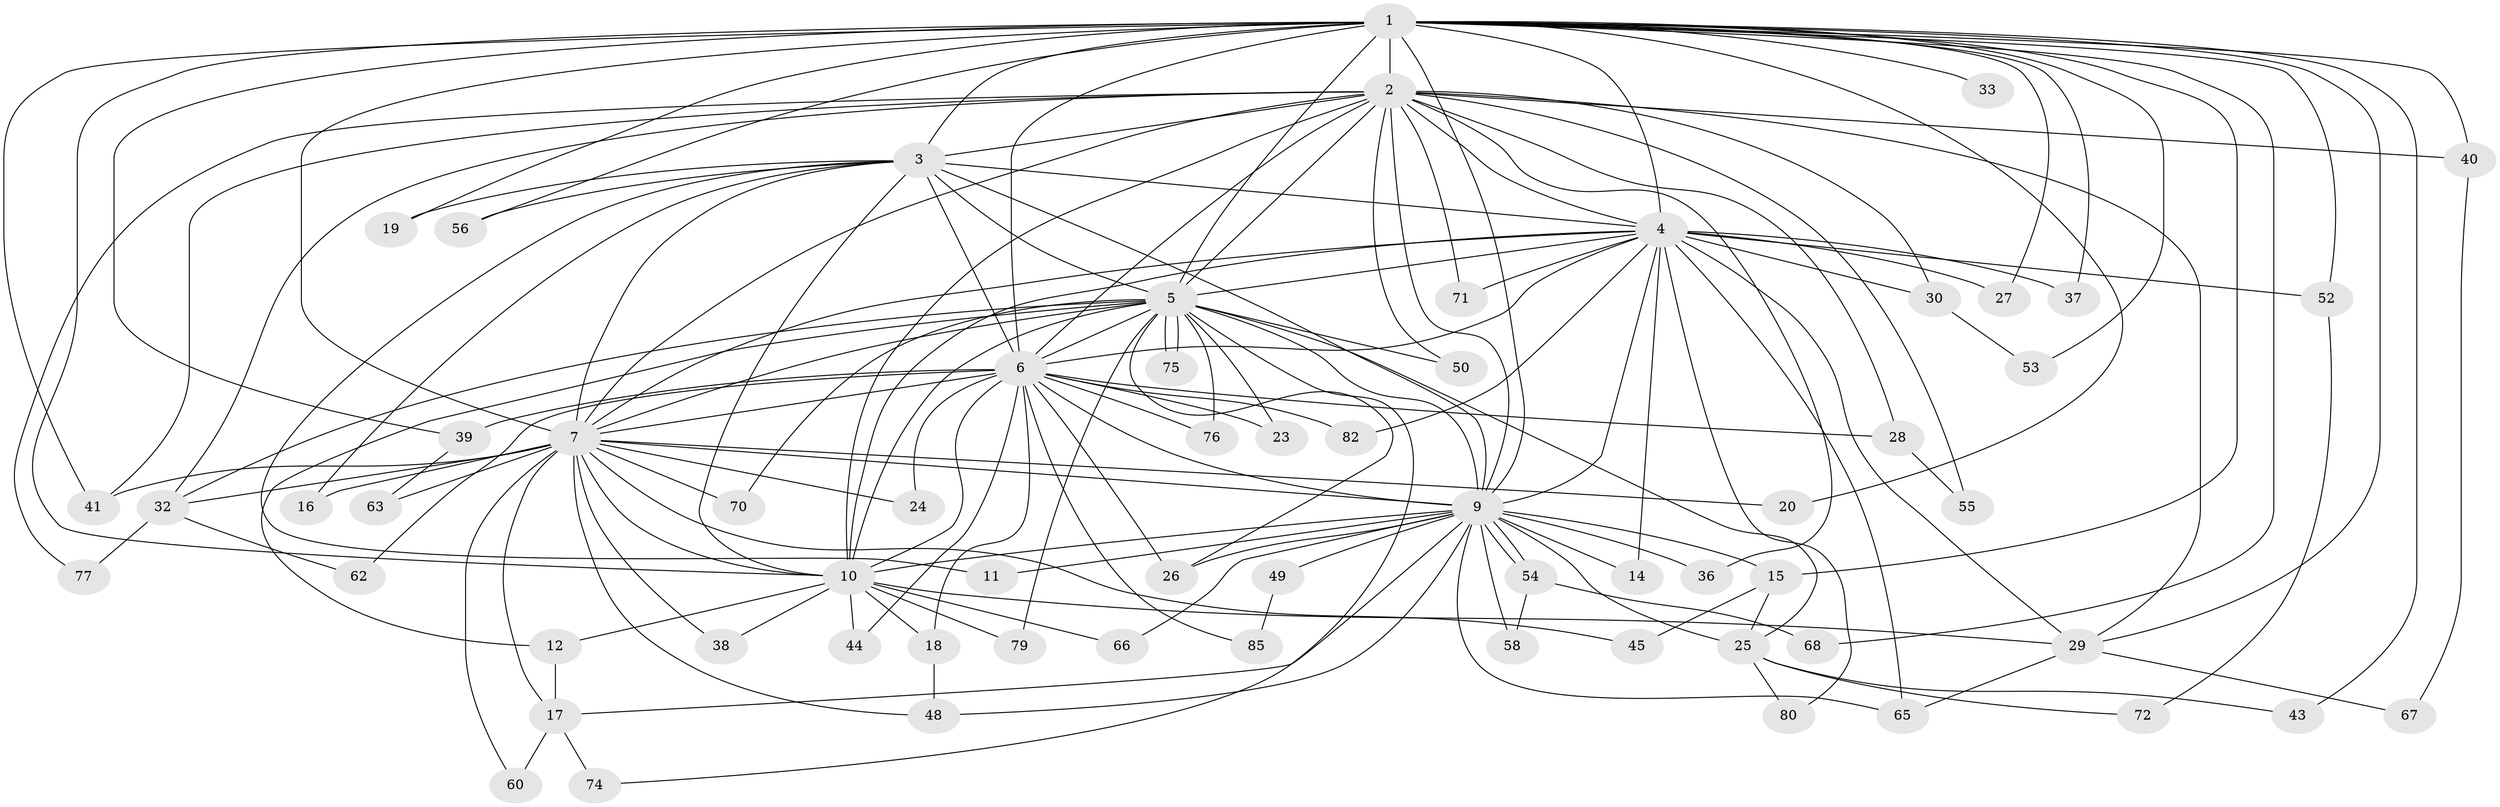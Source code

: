 // Generated by graph-tools (version 1.1) at 2025/23/03/03/25 07:23:40]
// undirected, 64 vertices, 153 edges
graph export_dot {
graph [start="1"]
  node [color=gray90,style=filled];
  1 [super="+8"];
  2 [super="+35"];
  3 [super="+81"];
  4 [super="+78"];
  5 [super="+13"];
  6 [super="+22"];
  7 [super="+42"];
  9 [super="+34"];
  10 [super="+83"];
  11 [super="+21"];
  12;
  14;
  15 [super="+31"];
  16;
  17 [super="+46"];
  18;
  19;
  20;
  23 [super="+73"];
  24;
  25 [super="+57"];
  26 [super="+69"];
  27;
  28;
  29 [super="+47"];
  30 [super="+59"];
  32 [super="+61"];
  33;
  36;
  37;
  38;
  39;
  40;
  41 [super="+64"];
  43;
  44;
  45;
  48 [super="+84"];
  49 [super="+51"];
  50;
  52;
  53;
  54;
  55;
  56;
  58;
  60;
  62;
  63;
  65;
  66;
  67;
  68;
  70;
  71;
  72;
  74;
  75;
  76;
  77;
  79;
  80;
  82;
  85;
  1 -- 2 [weight=2];
  1 -- 3 [weight=2];
  1 -- 4 [weight=2];
  1 -- 5 [weight=2];
  1 -- 6 [weight=3];
  1 -- 7 [weight=3];
  1 -- 9 [weight=2];
  1 -- 10 [weight=2];
  1 -- 15 [weight=2];
  1 -- 19;
  1 -- 33 [weight=2];
  1 -- 39;
  1 -- 40;
  1 -- 52;
  1 -- 56;
  1 -- 68;
  1 -- 20;
  1 -- 27;
  1 -- 29;
  1 -- 37;
  1 -- 43;
  1 -- 53;
  1 -- 41;
  2 -- 3 [weight=2];
  2 -- 4;
  2 -- 5;
  2 -- 6;
  2 -- 7;
  2 -- 9;
  2 -- 10;
  2 -- 28;
  2 -- 29;
  2 -- 30;
  2 -- 36;
  2 -- 40;
  2 -- 41;
  2 -- 50;
  2 -- 71;
  2 -- 77;
  2 -- 32;
  2 -- 55;
  3 -- 4;
  3 -- 5;
  3 -- 6;
  3 -- 7;
  3 -- 9;
  3 -- 10;
  3 -- 11;
  3 -- 16;
  3 -- 19;
  3 -- 56;
  4 -- 5;
  4 -- 6;
  4 -- 7;
  4 -- 9;
  4 -- 10;
  4 -- 14;
  4 -- 27;
  4 -- 30;
  4 -- 37;
  4 -- 52;
  4 -- 71;
  4 -- 80;
  4 -- 65;
  4 -- 82;
  4 -- 29;
  5 -- 6;
  5 -- 7;
  5 -- 9;
  5 -- 10;
  5 -- 12;
  5 -- 23;
  5 -- 50;
  5 -- 70;
  5 -- 74;
  5 -- 75;
  5 -- 75;
  5 -- 76;
  5 -- 79;
  5 -- 32 [weight=2];
  5 -- 25;
  5 -- 26;
  6 -- 7;
  6 -- 9;
  6 -- 10;
  6 -- 18;
  6 -- 24;
  6 -- 28;
  6 -- 39;
  6 -- 62;
  6 -- 76;
  6 -- 82;
  6 -- 85;
  6 -- 23 [weight=2];
  6 -- 26;
  6 -- 44;
  7 -- 9;
  7 -- 10;
  7 -- 16;
  7 -- 17;
  7 -- 20;
  7 -- 24;
  7 -- 32;
  7 -- 38;
  7 -- 41;
  7 -- 45;
  7 -- 48;
  7 -- 60;
  7 -- 63;
  7 -- 70;
  9 -- 10 [weight=2];
  9 -- 11 [weight=2];
  9 -- 14;
  9 -- 15;
  9 -- 25;
  9 -- 26;
  9 -- 36;
  9 -- 49 [weight=3];
  9 -- 54;
  9 -- 54;
  9 -- 58;
  9 -- 65;
  9 -- 66;
  9 -- 17;
  9 -- 48;
  10 -- 12;
  10 -- 18;
  10 -- 38;
  10 -- 44;
  10 -- 66;
  10 -- 79;
  10 -- 29;
  12 -- 17;
  15 -- 25;
  15 -- 45;
  17 -- 74;
  17 -- 60;
  18 -- 48;
  25 -- 43;
  25 -- 72;
  25 -- 80;
  28 -- 55;
  29 -- 65;
  29 -- 67;
  30 -- 53;
  32 -- 62;
  32 -- 77;
  39 -- 63;
  40 -- 67;
  49 -- 85;
  52 -- 72;
  54 -- 58;
  54 -- 68;
}
